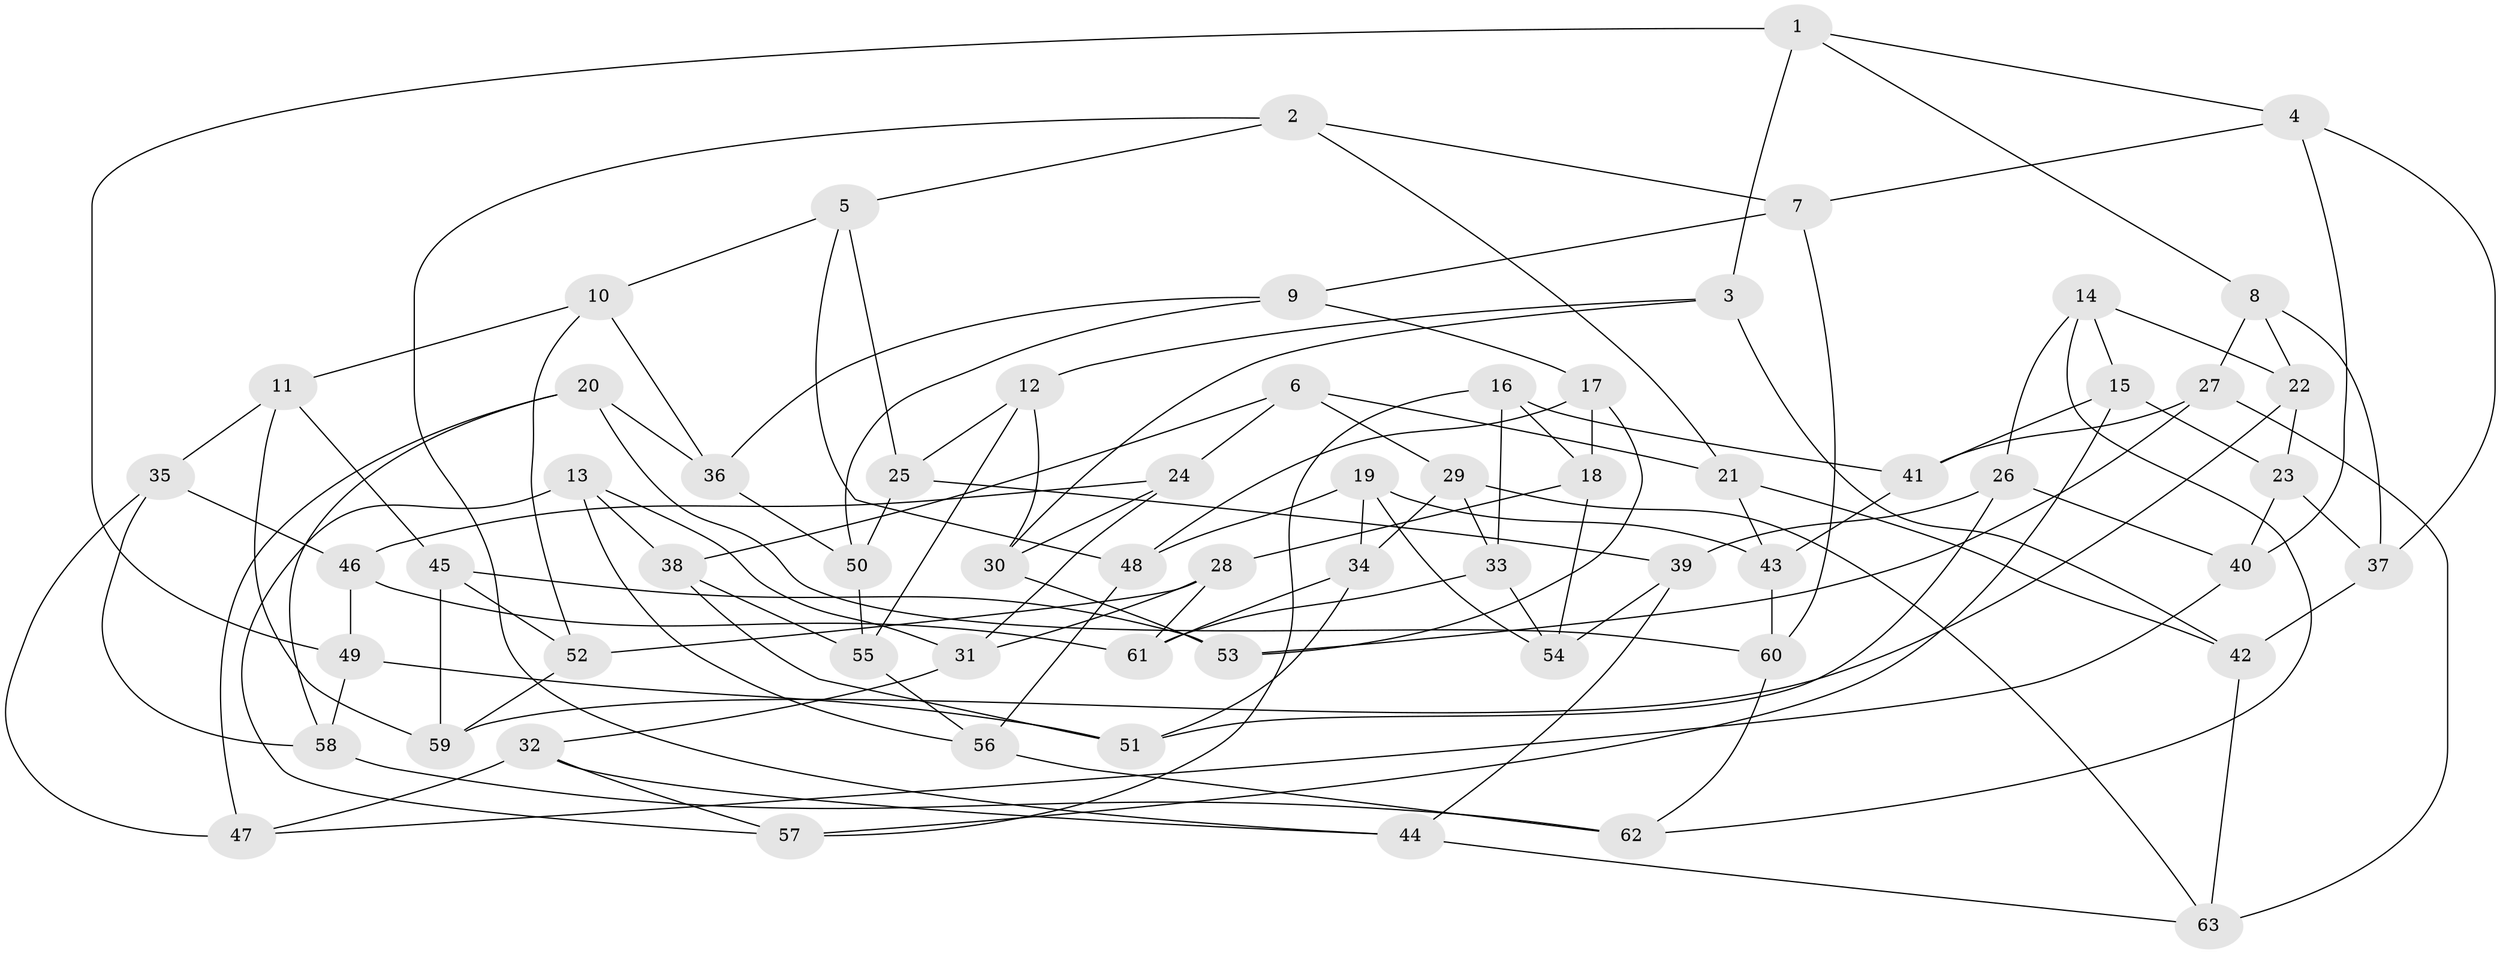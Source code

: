 // coarse degree distribution, {11: 0.05555555555555555, 10: 0.1111111111111111, 8: 0.16666666666666666, 5: 0.2222222222222222, 7: 0.05555555555555555, 6: 0.1111111111111111, 4: 0.16666666666666666, 3: 0.1111111111111111}
// Generated by graph-tools (version 1.1) at 2025/20/03/04/25 18:20:39]
// undirected, 63 vertices, 126 edges
graph export_dot {
graph [start="1"]
  node [color=gray90,style=filled];
  1;
  2;
  3;
  4;
  5;
  6;
  7;
  8;
  9;
  10;
  11;
  12;
  13;
  14;
  15;
  16;
  17;
  18;
  19;
  20;
  21;
  22;
  23;
  24;
  25;
  26;
  27;
  28;
  29;
  30;
  31;
  32;
  33;
  34;
  35;
  36;
  37;
  38;
  39;
  40;
  41;
  42;
  43;
  44;
  45;
  46;
  47;
  48;
  49;
  50;
  51;
  52;
  53;
  54;
  55;
  56;
  57;
  58;
  59;
  60;
  61;
  62;
  63;
  1 -- 3;
  1 -- 49;
  1 -- 4;
  1 -- 8;
  2 -- 7;
  2 -- 21;
  2 -- 5;
  2 -- 44;
  3 -- 12;
  3 -- 42;
  3 -- 30;
  4 -- 37;
  4 -- 7;
  4 -- 40;
  5 -- 10;
  5 -- 48;
  5 -- 25;
  6 -- 38;
  6 -- 29;
  6 -- 24;
  6 -- 21;
  7 -- 60;
  7 -- 9;
  8 -- 27;
  8 -- 37;
  8 -- 22;
  9 -- 36;
  9 -- 50;
  9 -- 17;
  10 -- 36;
  10 -- 11;
  10 -- 52;
  11 -- 35;
  11 -- 45;
  11 -- 59;
  12 -- 25;
  12 -- 55;
  12 -- 30;
  13 -- 31;
  13 -- 56;
  13 -- 38;
  13 -- 57;
  14 -- 62;
  14 -- 15;
  14 -- 26;
  14 -- 22;
  15 -- 23;
  15 -- 41;
  15 -- 57;
  16 -- 33;
  16 -- 57;
  16 -- 41;
  16 -- 18;
  17 -- 53;
  17 -- 48;
  17 -- 18;
  18 -- 28;
  18 -- 54;
  19 -- 43;
  19 -- 48;
  19 -- 54;
  19 -- 34;
  20 -- 36;
  20 -- 58;
  20 -- 47;
  20 -- 60;
  21 -- 43;
  21 -- 42;
  22 -- 59;
  22 -- 23;
  23 -- 37;
  23 -- 40;
  24 -- 30;
  24 -- 46;
  24 -- 31;
  25 -- 50;
  25 -- 39;
  26 -- 51;
  26 -- 40;
  26 -- 39;
  27 -- 63;
  27 -- 53;
  27 -- 41;
  28 -- 31;
  28 -- 52;
  28 -- 61;
  29 -- 63;
  29 -- 34;
  29 -- 33;
  30 -- 53;
  31 -- 32;
  32 -- 44;
  32 -- 57;
  32 -- 47;
  33 -- 61;
  33 -- 54;
  34 -- 51;
  34 -- 61;
  35 -- 58;
  35 -- 46;
  35 -- 47;
  36 -- 50;
  37 -- 42;
  38 -- 51;
  38 -- 55;
  39 -- 44;
  39 -- 54;
  40 -- 47;
  41 -- 43;
  42 -- 63;
  43 -- 60;
  44 -- 63;
  45 -- 59;
  45 -- 52;
  45 -- 53;
  46 -- 61;
  46 -- 49;
  48 -- 56;
  49 -- 58;
  49 -- 51;
  50 -- 55;
  52 -- 59;
  55 -- 56;
  56 -- 62;
  58 -- 62;
  60 -- 62;
}
